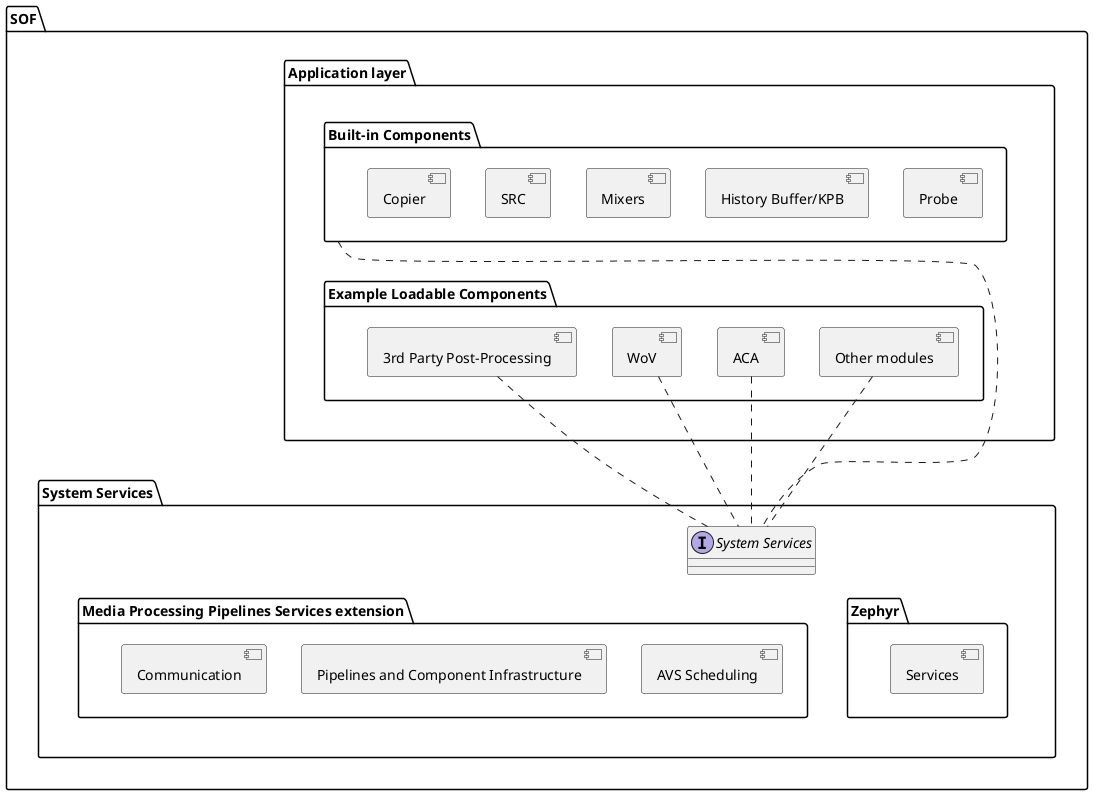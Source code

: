 @startuml
allowmixing

scale max 1280 width

package "SOF" {

  package "Application layer" as APP_CUSTOMIZATION {

    package "Example Loadable Components" as LOADABLE_COMPONENTS {
      component "3rd Party Post-Processing" as PROCESSING_3RD_PARTY
      component "WoV" as WOV_MODULE
      component "ACA" as ACA_MODULE
      component "Other modules" as OTHER_MODULES

      PROCESSING_3RD_PARTY -[hidden]right- WOV_MODULE
      WOV_MODULE -[hidden]right- ACA_MODULE
      ACA_MODULE -[hidden]right- OTHER_MODULES
    }

    package "Built-in Components" as BUILTIN_COMPONENTS {
      component "Copier" as COPIER
      component "SRC" as SRC
      component "Mixers" as MIXERS
      component "History Buffer/KPB" as HISTORY_BUFFER
      component "Probe" as PROBE

      COPIER -[hidden]right- SRC
      SRC -[hidden]right- MIXERS
      MIXERS -[hidden]right- HISTORY_BUFFER
      HISTORY_BUFFER -[hidden]right- PROBE
    }

      BUILTIN_COMPONENTS -[hidden]down- LOADABLE_COMPONENTS
  }

  package "System Services" as SYS_SERVICES {

    interface "System Services" as SS

    package "Media Processing Pipelines Services extension" as KERNEL_EXTENSION {
        component "Communication" as COMMUNICATION
        component "Pipelines and Component Infrastructure" as PIPELINE_COMPONENT_INFRASTRUCTURE
        component "AVS Scheduling" as AVS_SCHEDULERS

        COMMUNICATION -[hidden]right- PIPELINE_COMPONENT_INFRASTRUCTURE
        PIPELINE_COMPONENT_INFRASTRUCTURE -[hidden]right- AVS_SCHEDULERS
    }

    package "Zephyr" as ZEPHYR {
        component "Services" as SERVICES
    }

    SS -[hidden]down- KERNEL_EXTENSION
    SS -[hidden]down- ZEPHYR

    KERNEL_EXTENSION -[hidden]right- ZEPHYR
  }

  APP_CUSTOMIZATION -[hidden]down- SYS_SERVICES
  BUILTIN_COMPONENTS .down. SS
  PROCESSING_3RD_PARTY .down. SS
  WOV_MODULE .down. SS
  ACA_MODULE .down. SS
  OTHER_MODULES .down. SS
}

@enduml